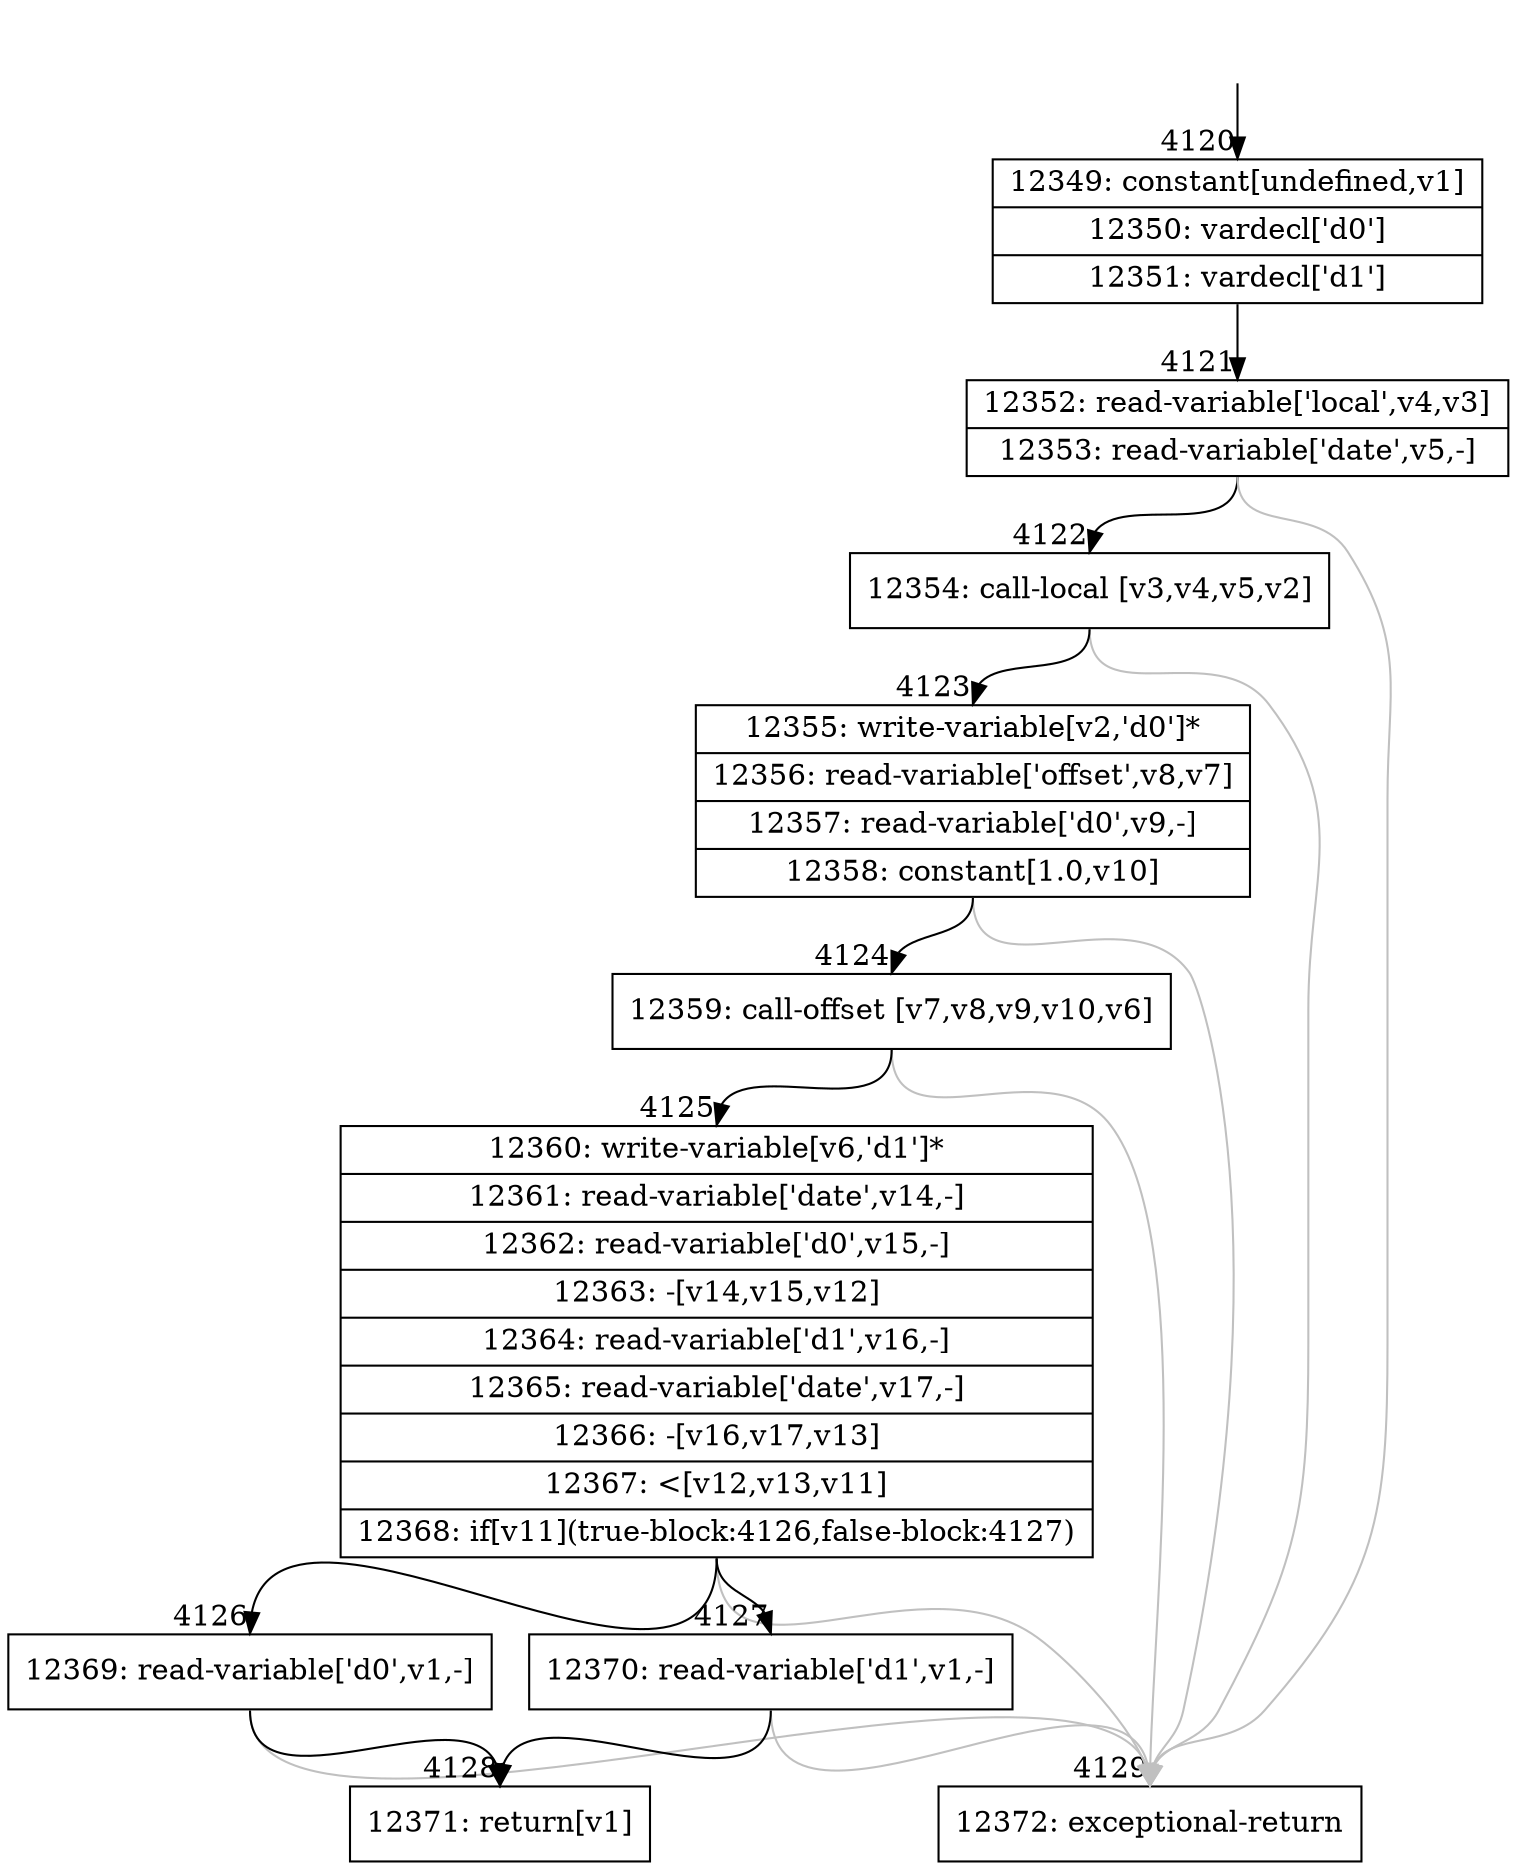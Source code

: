 digraph {
rankdir="TD"
BB_entry383[shape=none,label=""];
BB_entry383 -> BB4120 [tailport=s, headport=n, headlabel="    4120"]
BB4120 [shape=record label="{12349: constant[undefined,v1]|12350: vardecl['d0']|12351: vardecl['d1']}" ] 
BB4120 -> BB4121 [tailport=s, headport=n, headlabel="      4121"]
BB4121 [shape=record label="{12352: read-variable['local',v4,v3]|12353: read-variable['date',v5,-]}" ] 
BB4121 -> BB4122 [tailport=s, headport=n, headlabel="      4122"]
BB4121 -> BB4129 [tailport=s, headport=n, color=gray, headlabel="      4129"]
BB4122 [shape=record label="{12354: call-local [v3,v4,v5,v2]}" ] 
BB4122 -> BB4123 [tailport=s, headport=n, headlabel="      4123"]
BB4122 -> BB4129 [tailport=s, headport=n, color=gray]
BB4123 [shape=record label="{12355: write-variable[v2,'d0']*|12356: read-variable['offset',v8,v7]|12357: read-variable['d0',v9,-]|12358: constant[1.0,v10]}" ] 
BB4123 -> BB4124 [tailport=s, headport=n, headlabel="      4124"]
BB4123 -> BB4129 [tailport=s, headport=n, color=gray]
BB4124 [shape=record label="{12359: call-offset [v7,v8,v9,v10,v6]}" ] 
BB4124 -> BB4125 [tailport=s, headport=n, headlabel="      4125"]
BB4124 -> BB4129 [tailport=s, headport=n, color=gray]
BB4125 [shape=record label="{12360: write-variable[v6,'d1']*|12361: read-variable['date',v14,-]|12362: read-variable['d0',v15,-]|12363: -[v14,v15,v12]|12364: read-variable['d1',v16,-]|12365: read-variable['date',v17,-]|12366: -[v16,v17,v13]|12367: \<[v12,v13,v11]|12368: if[v11](true-block:4126,false-block:4127)}" ] 
BB4125 -> BB4126 [tailport=s, headport=n, headlabel="      4126"]
BB4125 -> BB4127 [tailport=s, headport=n, headlabel="      4127"]
BB4125 -> BB4129 [tailport=s, headport=n, color=gray]
BB4126 [shape=record label="{12369: read-variable['d0',v1,-]}" ] 
BB4126 -> BB4128 [tailport=s, headport=n, headlabel="      4128"]
BB4126 -> BB4129 [tailport=s, headport=n, color=gray]
BB4127 [shape=record label="{12370: read-variable['d1',v1,-]}" ] 
BB4127 -> BB4128 [tailport=s, headport=n]
BB4127 -> BB4129 [tailport=s, headport=n, color=gray]
BB4128 [shape=record label="{12371: return[v1]}" ] 
BB4129 [shape=record label="{12372: exceptional-return}" ] 
//#$~ 2400
}
